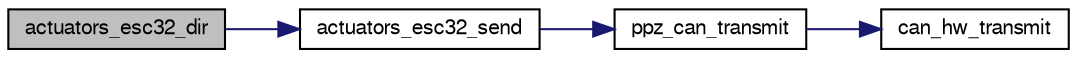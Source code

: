 digraph "actuators_esc32_dir"
{
  edge [fontname="FreeSans",fontsize="10",labelfontname="FreeSans",labelfontsize="10"];
  node [fontname="FreeSans",fontsize="10",shape=record];
  rankdir="LR";
  Node1 [label="actuators_esc32_dir",height=0.2,width=0.4,color="black", fillcolor="grey75", style="filled", fontcolor="black"];
  Node1 -> Node2 [color="midnightblue",fontsize="10",style="solid",fontname="FreeSans"];
  Node2 [label="actuators_esc32_send",height=0.2,width=0.4,color="black", fillcolor="white", style="filled",URL="$actuators__esc32_8c.html#a75c8939cf86b3c06fde5ef6ac0dcc621",tooltip="Transmit a message on the CAN bus. "];
  Node2 -> Node3 [color="midnightblue",fontsize="10",style="solid",fontname="FreeSans"];
  Node3 [label="ppz_can_transmit",height=0.2,width=0.4,color="black", fillcolor="white", style="filled",URL="$can_8c.html#a152615d451206e5d152705c704cdf89f"];
  Node3 -> Node4 [color="midnightblue",fontsize="10",style="solid",fontname="FreeSans"];
  Node4 [label="can_hw_transmit",height=0.2,width=0.4,color="black", fillcolor="white", style="filled",URL="$can__arch_8c.html#ad218f19fbf59d6dd7b788899dfd50b25"];
}

